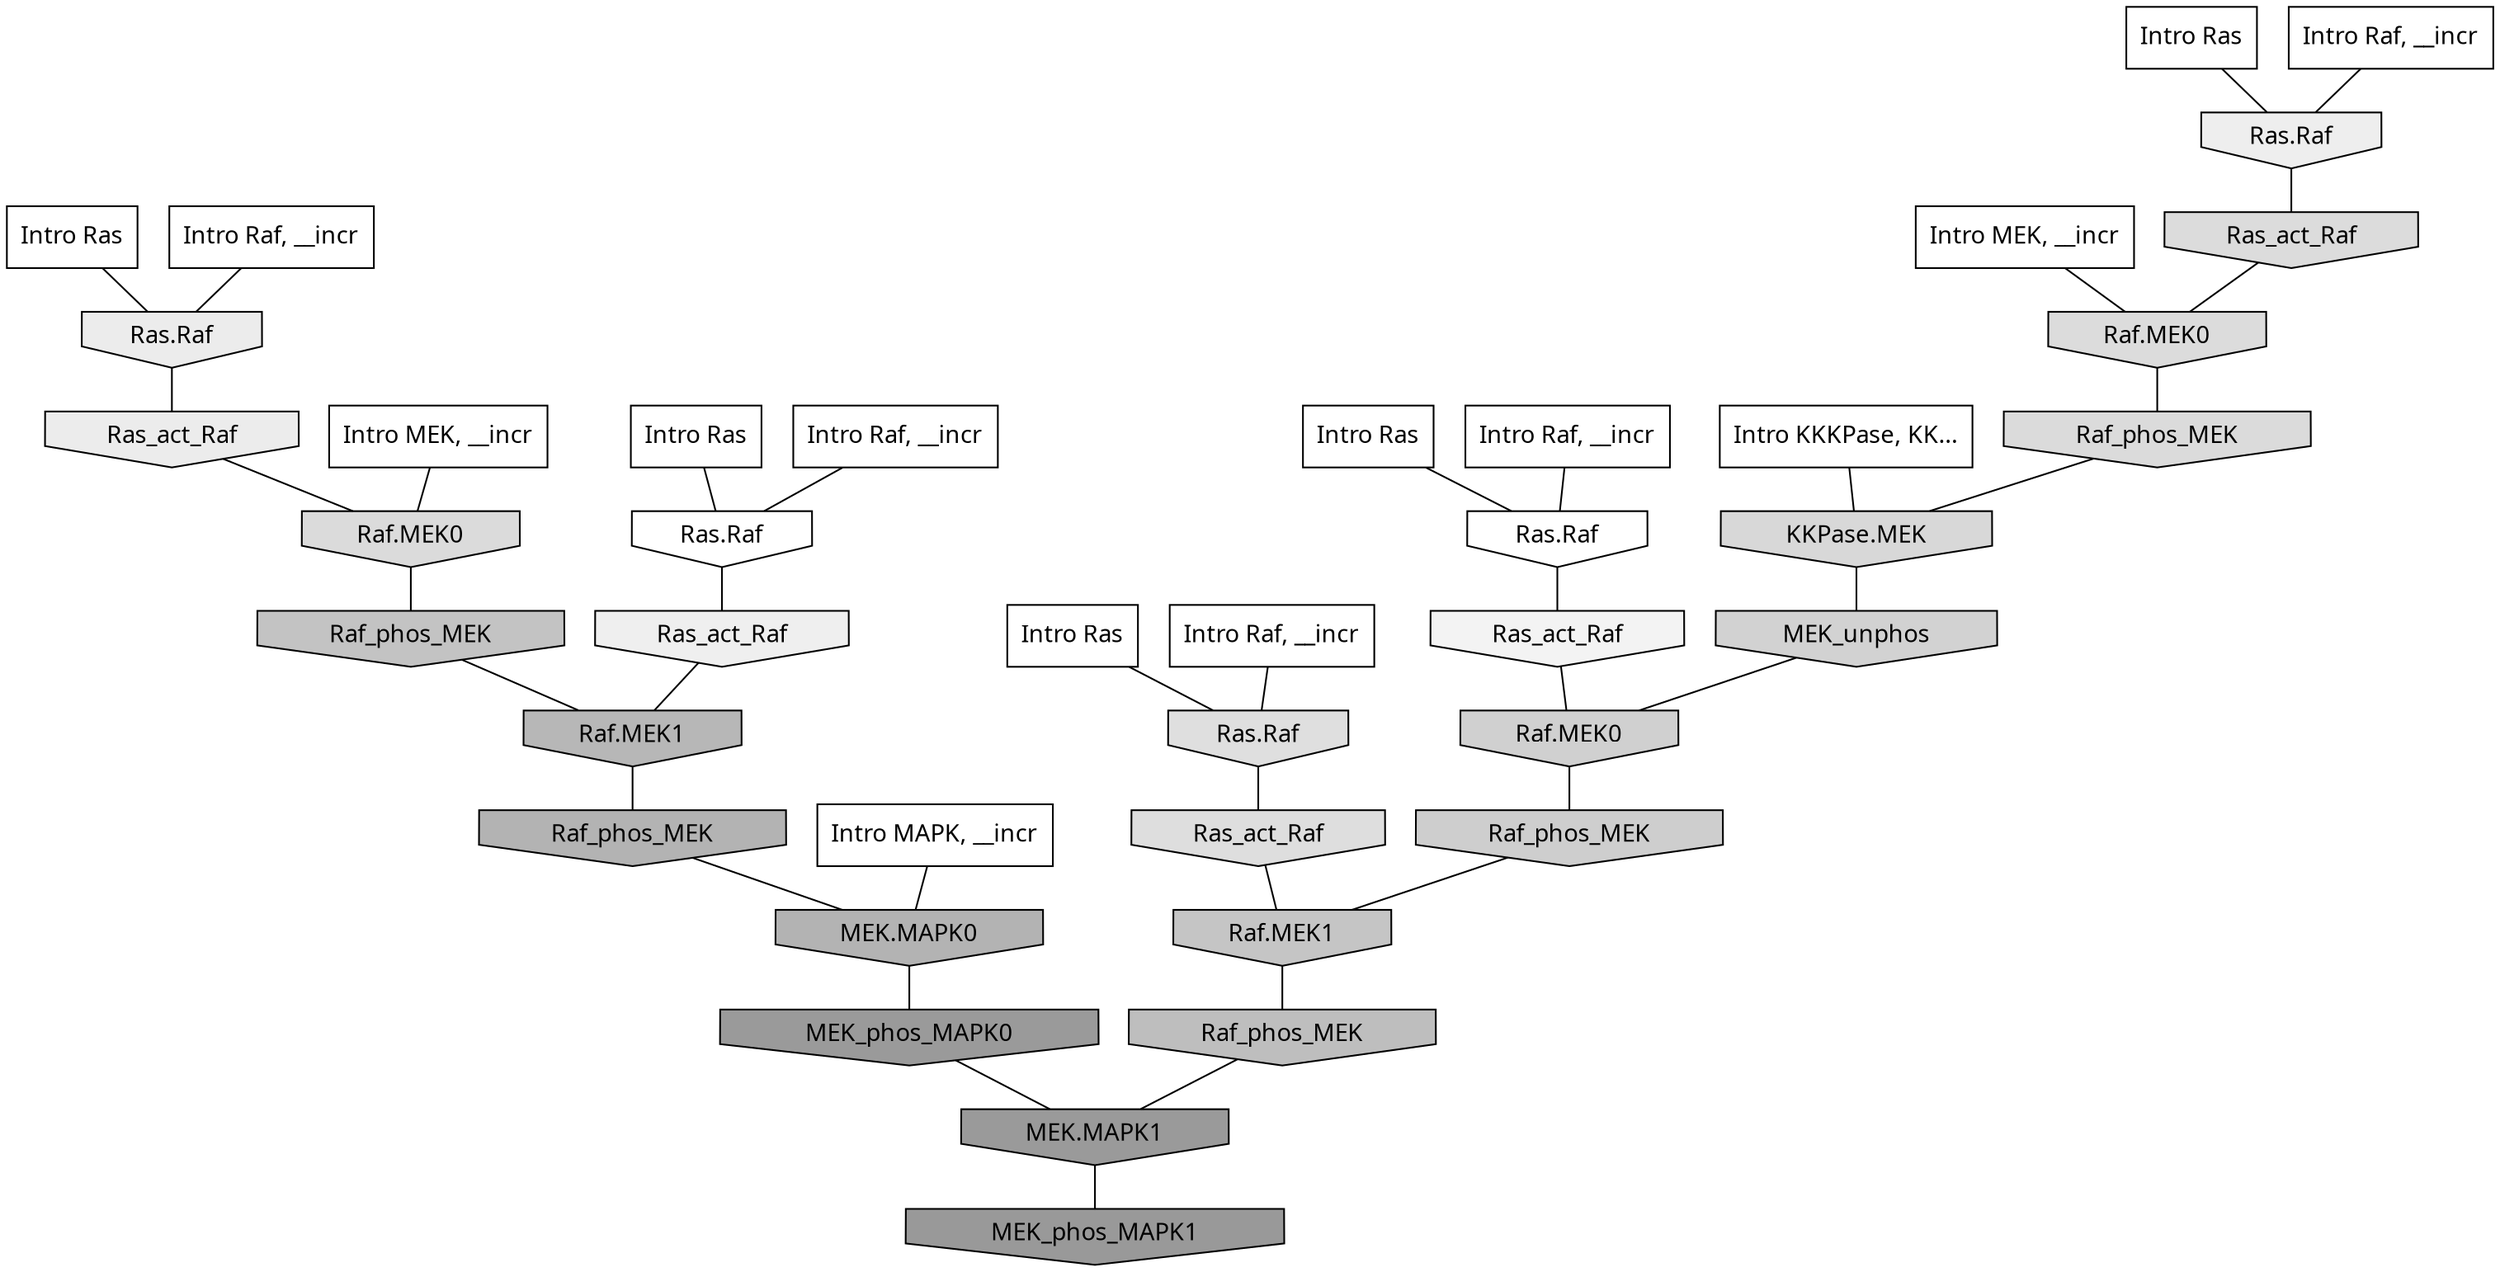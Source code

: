 digraph G{
  rankdir="TB";
  ranksep=0.30;
  node [fontname="CMU Serif"];
  edge [fontname="CMU Serif"];
  
  3 [label="Intro Ras", shape=rectangle, style=filled, fillcolor="0.000 0.000 1.000"]
  
  26 [label="Intro Ras", shape=rectangle, style=filled, fillcolor="0.000 0.000 1.000"]
  
  69 [label="Intro Ras", shape=rectangle, style=filled, fillcolor="0.000 0.000 1.000"]
  
  80 [label="Intro Ras", shape=rectangle, style=filled, fillcolor="0.000 0.000 1.000"]
  
  90 [label="Intro Ras", shape=rectangle, style=filled, fillcolor="0.000 0.000 1.000"]
  
  108 [label="Intro Raf, __incr", shape=rectangle, style=filled, fillcolor="0.000 0.000 1.000"]
  
  161 [label="Intro Raf, __incr", shape=rectangle, style=filled, fillcolor="0.000 0.000 1.000"]
  
  256 [label="Intro Raf, __incr", shape=rectangle, style=filled, fillcolor="0.000 0.000 1.000"]
  
  722 [label="Intro Raf, __incr", shape=rectangle, style=filled, fillcolor="0.000 0.000 1.000"]
  
  777 [label="Intro Raf, __incr", shape=rectangle, style=filled, fillcolor="0.000 0.000 1.000"]
  
  1347 [label="Intro MEK, __incr", shape=rectangle, style=filled, fillcolor="0.000 0.000 1.000"]
  
  1885 [label="Intro MEK, __incr", shape=rectangle, style=filled, fillcolor="0.000 0.000 1.000"]
  
  2788 [label="Intro MAPK, __incr", shape=rectangle, style=filled, fillcolor="0.000 0.000 1.000"]
  
  3154 [label="Intro KKKPase, KK...", shape=rectangle, style=filled, fillcolor="0.000 0.000 1.000"]
  
  3250 [label="Ras.Raf", shape=invhouse, style=filled, fillcolor="0.000 0.000 1.000"]
  
  3276 [label="Ras.Raf", shape=invhouse, style=filled, fillcolor="0.000 0.000 1.000"]
  
  3641 [label="Ras_act_Raf", shape=invhouse, style=filled, fillcolor="0.000 0.000 0.950"]
  
  3809 [label="Ras_act_Raf", shape=invhouse, style=filled, fillcolor="0.000 0.000 0.934"]
  
  3838 [label="Ras.Raf", shape=invhouse, style=filled, fillcolor="0.000 0.000 0.933"]
  
  3946 [label="Ras.Raf", shape=invhouse, style=filled, fillcolor="0.000 0.000 0.925"]
  
  3976 [label="Ras_act_Raf", shape=invhouse, style=filled, fillcolor="0.000 0.000 0.924"]
  
  4685 [label="Ras.Raf", shape=invhouse, style=filled, fillcolor="0.000 0.000 0.875"]
  
  4763 [label="Ras_act_Raf", shape=invhouse, style=filled, fillcolor="0.000 0.000 0.870"]
  
  4908 [label="Ras_act_Raf", shape=invhouse, style=filled, fillcolor="0.000 0.000 0.861"]
  
  4911 [label="Raf.MEK0", shape=invhouse, style=filled, fillcolor="0.000 0.000 0.861"]
  
  4932 [label="Raf_phos_MEK", shape=invhouse, style=filled, fillcolor="0.000 0.000 0.859"]
  
  4958 [label="Raf.MEK0", shape=invhouse, style=filled, fillcolor="0.000 0.000 0.858"]
  
  5118 [label="KKPase.MEK", shape=invhouse, style=filled, fillcolor="0.000 0.000 0.846"]
  
  5542 [label="MEK_unphos", shape=invhouse, style=filled, fillcolor="0.000 0.000 0.821"]
  
  5676 [label="Raf.MEK0", shape=invhouse, style=filled, fillcolor="0.000 0.000 0.814"]
  
  5797 [label="Raf_phos_MEK", shape=invhouse, style=filled, fillcolor="0.000 0.000 0.807"]
  
  6541 [label="Raf.MEK1", shape=invhouse, style=filled, fillcolor="0.000 0.000 0.771"]
  
  6732 [label="Raf_phos_MEK", shape=invhouse, style=filled, fillcolor="0.000 0.000 0.763"]
  
  7230 [label="Raf_phos_MEK", shape=invhouse, style=filled, fillcolor="0.000 0.000 0.745"]
  
  8156 [label="Raf.MEK1", shape=invhouse, style=filled, fillcolor="0.000 0.000 0.716"]
  
  8605 [label="Raf_phos_MEK", shape=invhouse, style=filled, fillcolor="0.000 0.000 0.701"]
  
  8607 [label="MEK.MAPK0", shape=invhouse, style=filled, fillcolor="0.000 0.000 0.701"]
  
  13306 [label="MEK_phos_MAPK0", shape=invhouse, style=filled, fillcolor="0.000 0.000 0.602"]
  
  13360 [label="MEK.MAPK1", shape=invhouse, style=filled, fillcolor="0.000 0.000 0.602"]
  
  13465 [label="MEK_phos_MAPK1", shape=invhouse, style=filled, fillcolor="0.000 0.000 0.600"]
  
  
  13360 -> 13465 [dir=none, color="0.000 0.000 0.000"] 
  13306 -> 13360 [dir=none, color="0.000 0.000 0.000"] 
  8607 -> 13306 [dir=none, color="0.000 0.000 0.000"] 
  8605 -> 8607 [dir=none, color="0.000 0.000 0.000"] 
  8156 -> 8605 [dir=none, color="0.000 0.000 0.000"] 
  7230 -> 13360 [dir=none, color="0.000 0.000 0.000"] 
  6732 -> 8156 [dir=none, color="0.000 0.000 0.000"] 
  6541 -> 7230 [dir=none, color="0.000 0.000 0.000"] 
  5797 -> 6541 [dir=none, color="0.000 0.000 0.000"] 
  5676 -> 5797 [dir=none, color="0.000 0.000 0.000"] 
  5542 -> 5676 [dir=none, color="0.000 0.000 0.000"] 
  5118 -> 5542 [dir=none, color="0.000 0.000 0.000"] 
  4958 -> 6732 [dir=none, color="0.000 0.000 0.000"] 
  4932 -> 5118 [dir=none, color="0.000 0.000 0.000"] 
  4911 -> 4932 [dir=none, color="0.000 0.000 0.000"] 
  4908 -> 4911 [dir=none, color="0.000 0.000 0.000"] 
  4763 -> 6541 [dir=none, color="0.000 0.000 0.000"] 
  4685 -> 4763 [dir=none, color="0.000 0.000 0.000"] 
  3976 -> 4958 [dir=none, color="0.000 0.000 0.000"] 
  3946 -> 3976 [dir=none, color="0.000 0.000 0.000"] 
  3838 -> 4908 [dir=none, color="0.000 0.000 0.000"] 
  3809 -> 8156 [dir=none, color="0.000 0.000 0.000"] 
  3641 -> 5676 [dir=none, color="0.000 0.000 0.000"] 
  3276 -> 3641 [dir=none, color="0.000 0.000 0.000"] 
  3250 -> 3809 [dir=none, color="0.000 0.000 0.000"] 
  3154 -> 5118 [dir=none, color="0.000 0.000 0.000"] 
  2788 -> 8607 [dir=none, color="0.000 0.000 0.000"] 
  1885 -> 4911 [dir=none, color="0.000 0.000 0.000"] 
  1347 -> 4958 [dir=none, color="0.000 0.000 0.000"] 
  777 -> 3276 [dir=none, color="0.000 0.000 0.000"] 
  722 -> 3946 [dir=none, color="0.000 0.000 0.000"] 
  256 -> 4685 [dir=none, color="0.000 0.000 0.000"] 
  161 -> 3250 [dir=none, color="0.000 0.000 0.000"] 
  108 -> 3838 [dir=none, color="0.000 0.000 0.000"] 
  90 -> 4685 [dir=none, color="0.000 0.000 0.000"] 
  80 -> 3250 [dir=none, color="0.000 0.000 0.000"] 
  69 -> 3276 [dir=none, color="0.000 0.000 0.000"] 
  26 -> 3838 [dir=none, color="0.000 0.000 0.000"] 
  3 -> 3946 [dir=none, color="0.000 0.000 0.000"] 
  
  }
